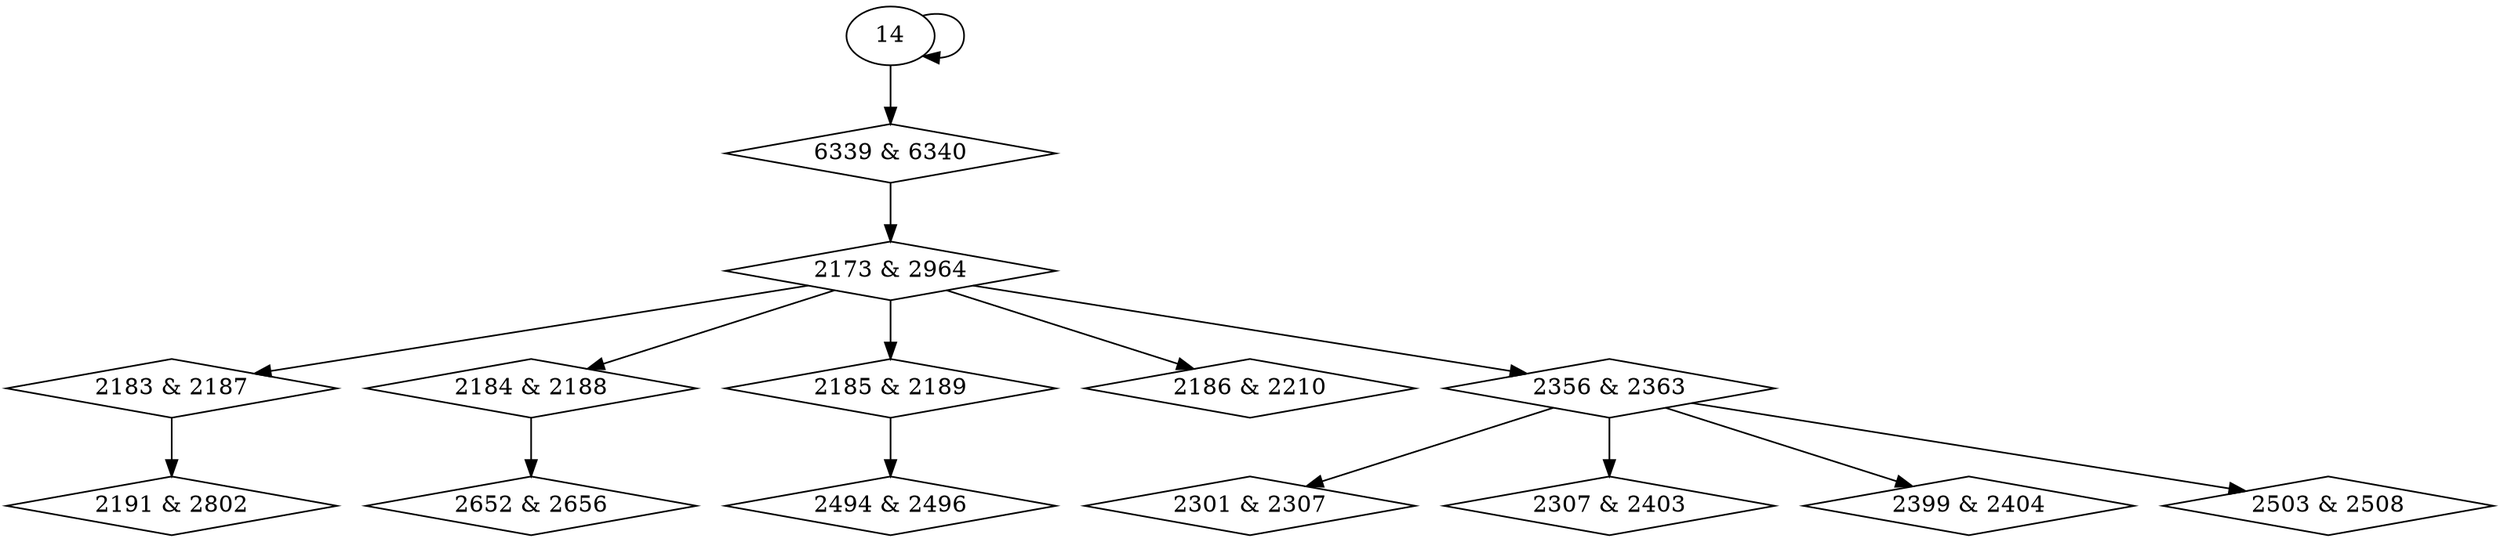 digraph {
0 [label = "2173 & 2964", shape = diamond];
1 [label = "2183 & 2187", shape = diamond];
2 [label = "2184 & 2188", shape = diamond];
3 [label = "2185 & 2189", shape = diamond];
4 [label = "2186 & 2210", shape = diamond];
5 [label = "2191 & 2802", shape = diamond];
6 [label = "2301 & 2307", shape = diamond];
7 [label = "2307 & 2403", shape = diamond];
8 [label = "2356 & 2363", shape = diamond];
9 [label = "2399 & 2404", shape = diamond];
10 [label = "2494 & 2496", shape = diamond];
11 [label = "2503 & 2508", shape = diamond];
12 [label = "2652 & 2656", shape = diamond];
13 [label = "6339 & 6340", shape = diamond];
13 -> 0;
0 -> 1;
0 -> 2;
0 -> 3;
0 -> 4;
1 -> 5;
8 -> 6;
8 -> 7;
0 -> 8;
8 -> 9;
3 -> 10;
8 -> 11;
2 -> 12;
14 -> 13;
14 -> 14;
}
